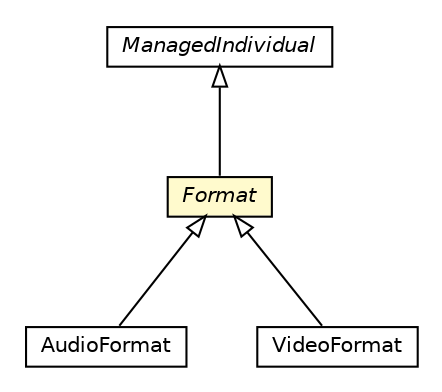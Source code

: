 #!/usr/local/bin/dot
#
# Class diagram 
# Generated by UMLGraph version R5_6-24-gf6e263 (http://www.umlgraph.org/)
#

digraph G {
	edge [fontname="Helvetica",fontsize=10,labelfontname="Helvetica",labelfontsize=10];
	node [fontname="Helvetica",fontsize=10,shape=plaintext];
	nodesep=0.25;
	ranksep=0.5;
	// org.universAAL.ontology.av.streaming.AudioFormat
	c173313 [label=<<table title="org.universAAL.ontology.av.streaming.AudioFormat" border="0" cellborder="1" cellspacing="0" cellpadding="2" port="p" href="./AudioFormat.html">
		<tr><td><table border="0" cellspacing="0" cellpadding="1">
<tr><td align="center" balign="center"> AudioFormat </td></tr>
		</table></td></tr>
		</table>>, URL="./AudioFormat.html", fontname="Helvetica", fontcolor="black", fontsize=10.0];
	// org.universAAL.ontology.av.streaming.VideoFormat
	c173316 [label=<<table title="org.universAAL.ontology.av.streaming.VideoFormat" border="0" cellborder="1" cellspacing="0" cellpadding="2" port="p" href="./VideoFormat.html">
		<tr><td><table border="0" cellspacing="0" cellpadding="1">
<tr><td align="center" balign="center"> VideoFormat </td></tr>
		</table></td></tr>
		</table>>, URL="./VideoFormat.html", fontname="Helvetica", fontcolor="black", fontsize=10.0];
	// org.universAAL.ontology.av.streaming.Format
	c173318 [label=<<table title="org.universAAL.ontology.av.streaming.Format" border="0" cellborder="1" cellspacing="0" cellpadding="2" port="p" bgcolor="lemonChiffon" href="./Format.html">
		<tr><td><table border="0" cellspacing="0" cellpadding="1">
<tr><td align="center" balign="center"><font face="Helvetica-Oblique"> Format </font></td></tr>
		</table></td></tr>
		</table>>, URL="./Format.html", fontname="Helvetica", fontcolor="black", fontsize=10.0];
	//org.universAAL.ontology.av.streaming.AudioFormat extends org.universAAL.ontology.av.streaming.Format
	c173318:p -> c173313:p [dir=back,arrowtail=empty];
	//org.universAAL.ontology.av.streaming.VideoFormat extends org.universAAL.ontology.av.streaming.Format
	c173318:p -> c173316:p [dir=back,arrowtail=empty];
	//org.universAAL.ontology.av.streaming.Format extends org.universAAL.middleware.owl.ManagedIndividual
	c173668:p -> c173318:p [dir=back,arrowtail=empty];
	// org.universAAL.middleware.owl.ManagedIndividual
	c173668 [label=<<table title="org.universAAL.middleware.owl.ManagedIndividual" border="0" cellborder="1" cellspacing="0" cellpadding="2" port="p" href="http://java.sun.com/j2se/1.4.2/docs/api/org/universAAL/middleware/owl/ManagedIndividual.html">
		<tr><td><table border="0" cellspacing="0" cellpadding="1">
<tr><td align="center" balign="center"><font face="Helvetica-Oblique"> ManagedIndividual </font></td></tr>
		</table></td></tr>
		</table>>, URL="http://java.sun.com/j2se/1.4.2/docs/api/org/universAAL/middleware/owl/ManagedIndividual.html", fontname="Helvetica", fontcolor="black", fontsize=10.0];
}

